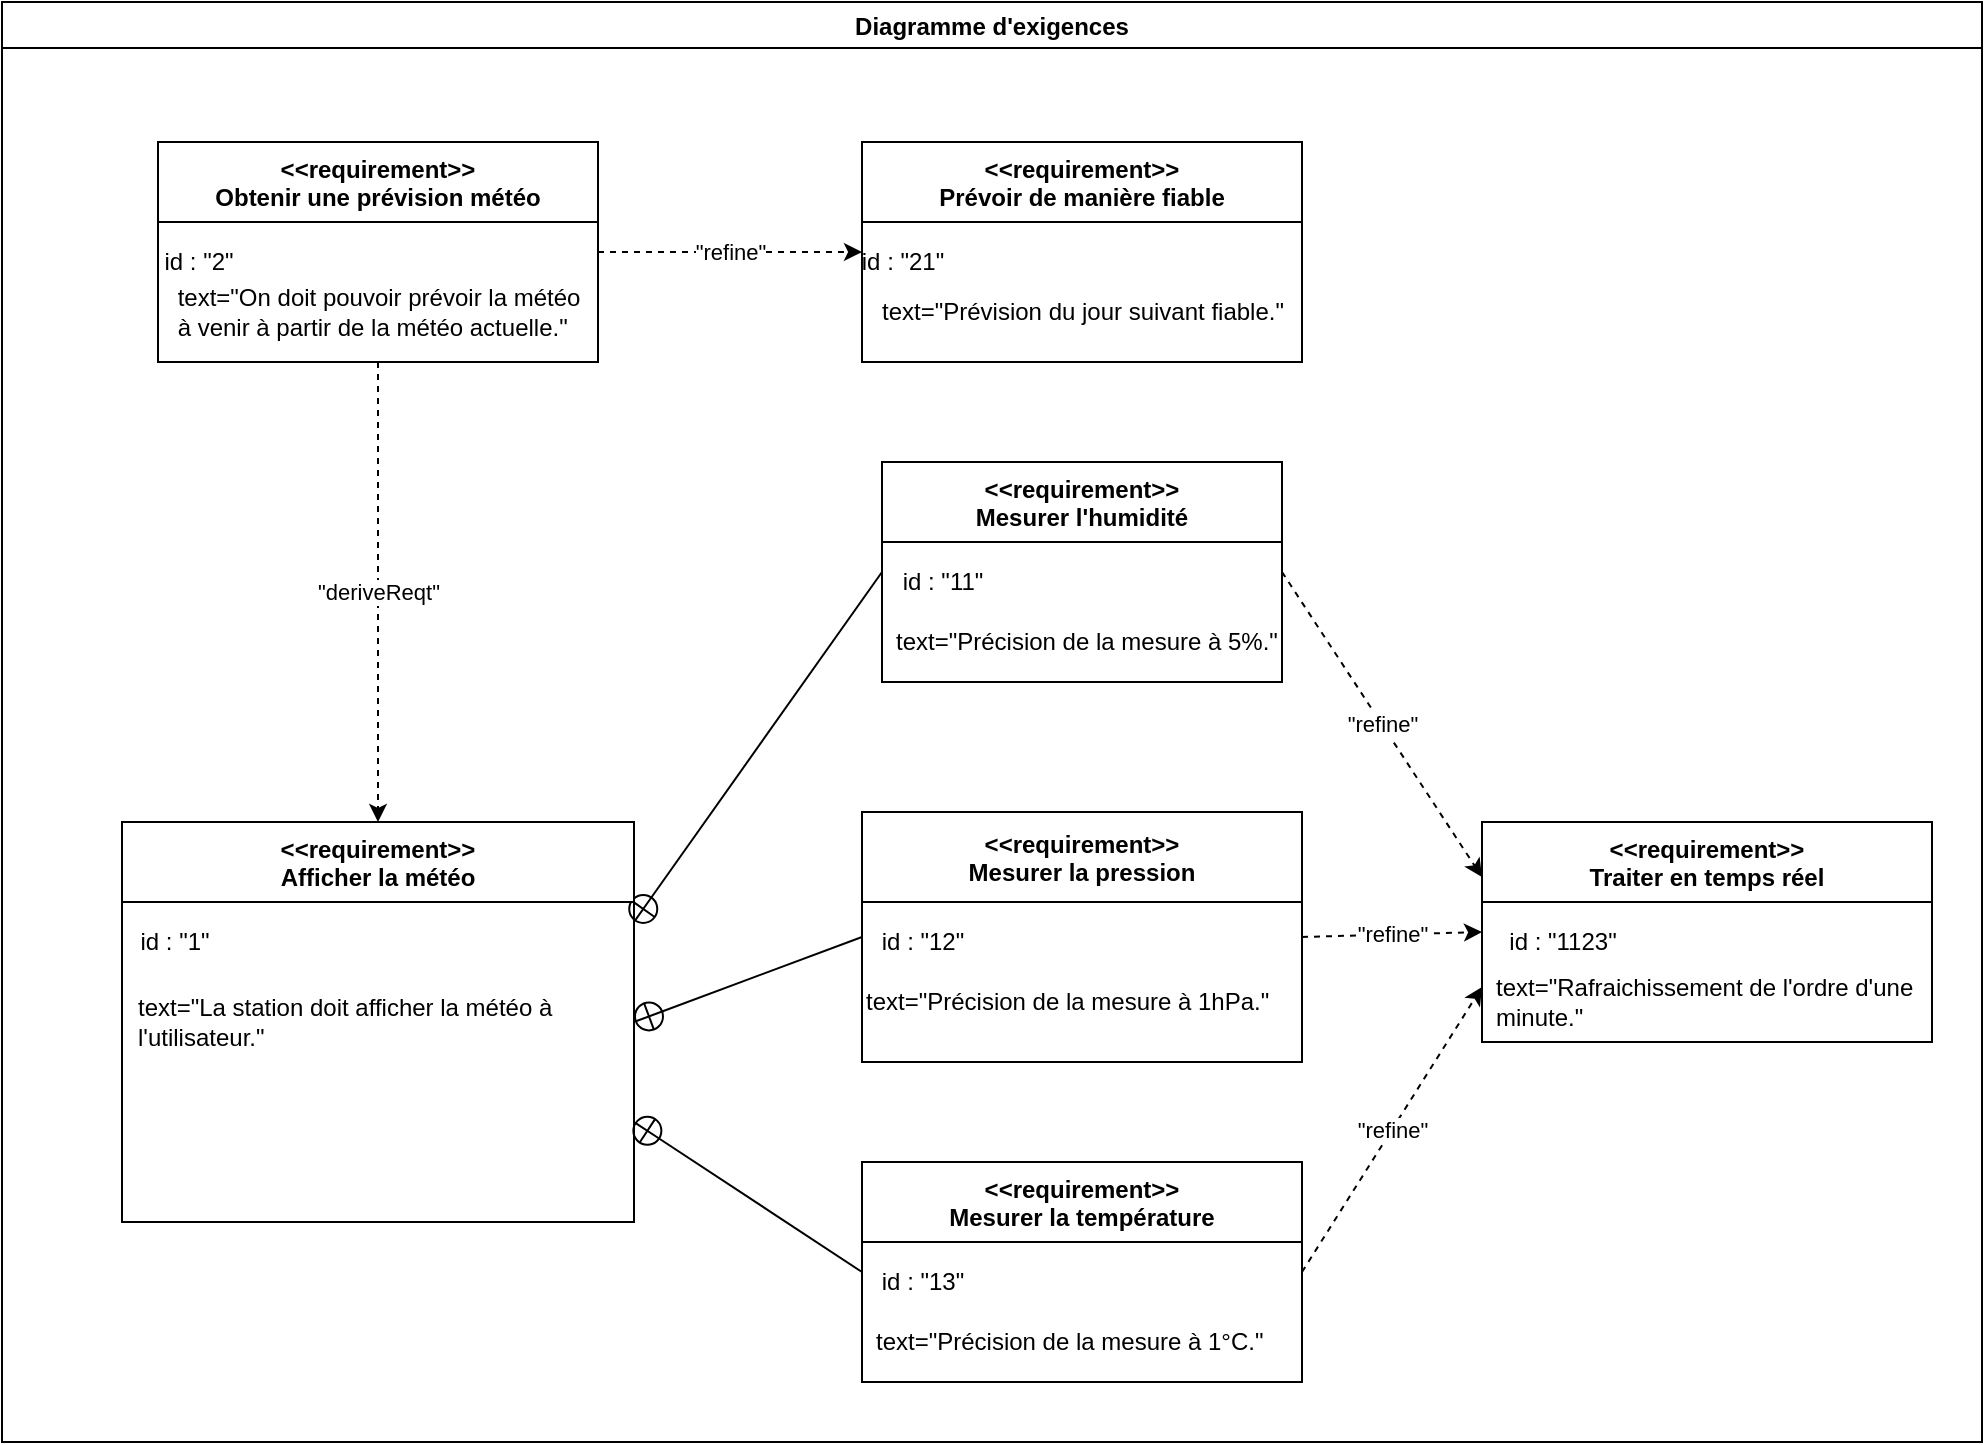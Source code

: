 <mxfile version="16.6.5" type="github">
  <diagram id="yd7fFxd1aYqqF2T_Rk8k" name="Page-1">
    <mxGraphModel dx="1182" dy="764" grid="1" gridSize="10" guides="1" tooltips="1" connect="1" arrows="1" fold="1" page="1" pageScale="1" pageWidth="827" pageHeight="1169" math="0" shadow="0">
      <root>
        <mxCell id="0" />
        <mxCell id="1" parent="0" />
        <mxCell id="zLWbSg0s4QKfMcLJN8sy-15" style="rounded=0;orthogonalLoop=1;jettySize=auto;html=1;exitX=0;exitY=0.5;exitDx=0;exitDy=0;endArrow=circlePlus;endFill=0;entryX=1;entryY=0.25;entryDx=0;entryDy=0;" edge="1" parent="1" source="zLWbSg0s4QKfMcLJN8sy-1" target="zLWbSg0s4QKfMcLJN8sy-4">
          <mxGeometry relative="1" as="geometry">
            <mxPoint x="310" y="570" as="targetPoint" />
          </mxGeometry>
        </mxCell>
        <mxCell id="zLWbSg0s4QKfMcLJN8sy-18" value="&quot;refine&quot;" style="edgeStyle=none;rounded=0;orthogonalLoop=1;jettySize=auto;html=1;exitX=1;exitY=0.5;exitDx=0;exitDy=0;entryX=0;entryY=0.25;entryDx=0;entryDy=0;endArrow=classic;endFill=1;dashed=1;" edge="1" parent="1" source="zLWbSg0s4QKfMcLJN8sy-1" target="zLWbSg0s4QKfMcLJN8sy-14">
          <mxGeometry relative="1" as="geometry" />
        </mxCell>
        <mxCell id="zLWbSg0s4QKfMcLJN8sy-1" value="&lt;&lt;requirement&gt;&gt;&#xa;Mesurer l&#39;humidité" style="swimlane;startSize=40;" vertex="1" parent="1">
          <mxGeometry x="480" y="330" width="200" height="110" as="geometry" />
        </mxCell>
        <mxCell id="zLWbSg0s4QKfMcLJN8sy-24" value="id : &quot;11&quot;" style="text;html=1;align=center;verticalAlign=middle;resizable=0;points=[];autosize=1;strokeColor=none;fillColor=none;" vertex="1" parent="zLWbSg0s4QKfMcLJN8sy-1">
          <mxGeometry y="50" width="60" height="20" as="geometry" />
        </mxCell>
        <mxCell id="zLWbSg0s4QKfMcLJN8sy-16" style="edgeStyle=none;rounded=0;orthogonalLoop=1;jettySize=auto;html=1;exitX=0;exitY=0.5;exitDx=0;exitDy=0;entryX=1;entryY=0.5;entryDx=0;entryDy=0;endArrow=circlePlus;endFill=0;" edge="1" parent="1" source="zLWbSg0s4QKfMcLJN8sy-2" target="zLWbSg0s4QKfMcLJN8sy-4">
          <mxGeometry relative="1" as="geometry" />
        </mxCell>
        <mxCell id="zLWbSg0s4QKfMcLJN8sy-19" value="&quot;refine&quot;" style="edgeStyle=none;rounded=0;orthogonalLoop=1;jettySize=auto;html=1;exitX=1;exitY=0.5;exitDx=0;exitDy=0;entryX=0;entryY=0.5;entryDx=0;entryDy=0;dashed=1;endArrow=classic;endFill=1;" edge="1" parent="1" source="zLWbSg0s4QKfMcLJN8sy-2" target="zLWbSg0s4QKfMcLJN8sy-14">
          <mxGeometry relative="1" as="geometry" />
        </mxCell>
        <mxCell id="zLWbSg0s4QKfMcLJN8sy-2" value="&lt;&lt;requirement&gt;&gt;&#xa;Mesurer la pression" style="swimlane;startSize=45;" vertex="1" parent="1">
          <mxGeometry x="470" y="505" width="220" height="125" as="geometry" />
        </mxCell>
        <mxCell id="zLWbSg0s4QKfMcLJN8sy-25" value="id : &quot;12&quot;" style="text;html=1;align=center;verticalAlign=middle;resizable=0;points=[];autosize=1;strokeColor=none;fillColor=none;" vertex="1" parent="zLWbSg0s4QKfMcLJN8sy-2">
          <mxGeometry y="55" width="60" height="20" as="geometry" />
        </mxCell>
        <mxCell id="zLWbSg0s4QKfMcLJN8sy-35" value="text=&quot;Précision de la mesure à 1hPa.&quot;" style="text;html=1;align=left;verticalAlign=middle;resizable=0;points=[];autosize=1;strokeColor=none;fillColor=none;" vertex="1" parent="zLWbSg0s4QKfMcLJN8sy-2">
          <mxGeometry y="85" width="220" height="20" as="geometry" />
        </mxCell>
        <mxCell id="zLWbSg0s4QKfMcLJN8sy-17" style="edgeStyle=none;rounded=0;orthogonalLoop=1;jettySize=auto;html=1;exitX=0;exitY=0.5;exitDx=0;exitDy=0;entryX=1;entryY=0.75;entryDx=0;entryDy=0;endArrow=circlePlus;endFill=0;" edge="1" parent="1" source="zLWbSg0s4QKfMcLJN8sy-3" target="zLWbSg0s4QKfMcLJN8sy-4">
          <mxGeometry relative="1" as="geometry" />
        </mxCell>
        <mxCell id="zLWbSg0s4QKfMcLJN8sy-20" value="&quot;refine&quot;" style="edgeStyle=none;rounded=0;orthogonalLoop=1;jettySize=auto;html=1;exitX=1;exitY=0.5;exitDx=0;exitDy=0;entryX=0;entryY=0.75;entryDx=0;entryDy=0;dashed=1;endArrow=classic;endFill=1;" edge="1" parent="1" source="zLWbSg0s4QKfMcLJN8sy-3" target="zLWbSg0s4QKfMcLJN8sy-14">
          <mxGeometry relative="1" as="geometry" />
        </mxCell>
        <mxCell id="zLWbSg0s4QKfMcLJN8sy-3" value="&lt;&lt;requirement&gt;&gt;&#xa;Mesurer la température" style="swimlane;startSize=40;" vertex="1" parent="1">
          <mxGeometry x="470" y="680" width="220" height="110" as="geometry" />
        </mxCell>
        <mxCell id="zLWbSg0s4QKfMcLJN8sy-26" value="id : &quot;13&quot;" style="text;html=1;align=center;verticalAlign=middle;resizable=0;points=[];autosize=1;strokeColor=none;fillColor=none;" vertex="1" parent="zLWbSg0s4QKfMcLJN8sy-3">
          <mxGeometry y="50" width="60" height="20" as="geometry" />
        </mxCell>
        <mxCell id="zLWbSg0s4QKfMcLJN8sy-36" value="text=&quot;Précision de la mesure à 1°C.&quot;" style="text;html=1;align=left;verticalAlign=middle;resizable=0;points=[];autosize=1;strokeColor=none;fillColor=none;" vertex="1" parent="zLWbSg0s4QKfMcLJN8sy-3">
          <mxGeometry x="5" y="80" width="210" height="20" as="geometry" />
        </mxCell>
        <mxCell id="zLWbSg0s4QKfMcLJN8sy-4" value="&lt;&lt;requirement&gt;&gt;&#xa;Afficher la météo" style="swimlane;startSize=40;" vertex="1" parent="1">
          <mxGeometry x="100" y="510" width="256" height="200" as="geometry" />
        </mxCell>
        <mxCell id="zLWbSg0s4QKfMcLJN8sy-9" value="id : &quot;1&quot;" style="text;html=1;align=center;verticalAlign=middle;resizable=0;points=[];autosize=1;strokeColor=none;fillColor=none;" vertex="1" parent="zLWbSg0s4QKfMcLJN8sy-4">
          <mxGeometry x="1" y="50" width="50" height="20" as="geometry" />
        </mxCell>
        <mxCell id="zLWbSg0s4QKfMcLJN8sy-30" value="text=&quot;La station doit afficher la météo à &lt;br&gt;l&#39;utilisateur.&quot;" style="text;html=1;align=left;verticalAlign=middle;resizable=0;points=[];autosize=1;strokeColor=none;fillColor=none;" vertex="1" parent="zLWbSg0s4QKfMcLJN8sy-4">
          <mxGeometry x="6" y="85" width="220" height="30" as="geometry" />
        </mxCell>
        <mxCell id="zLWbSg0s4QKfMcLJN8sy-22" value="&quot;deriveReqt&quot;" style="edgeStyle=none;rounded=0;orthogonalLoop=1;jettySize=auto;html=1;exitX=0.5;exitY=1;exitDx=0;exitDy=0;entryX=0.5;entryY=0;entryDx=0;entryDy=0;dashed=1;endArrow=classic;endFill=1;" edge="1" parent="1" source="zLWbSg0s4QKfMcLJN8sy-12" target="zLWbSg0s4QKfMcLJN8sy-4">
          <mxGeometry relative="1" as="geometry" />
        </mxCell>
        <mxCell id="zLWbSg0s4QKfMcLJN8sy-41" value="&quot;refine&quot;" style="edgeStyle=none;rounded=0;orthogonalLoop=1;jettySize=auto;html=1;exitX=1;exitY=0.5;exitDx=0;exitDy=0;entryX=0;entryY=0.5;entryDx=0;entryDy=0;dashed=1;endArrow=classic;endFill=1;" edge="1" parent="1" source="zLWbSg0s4QKfMcLJN8sy-12" target="zLWbSg0s4QKfMcLJN8sy-38">
          <mxGeometry relative="1" as="geometry" />
        </mxCell>
        <mxCell id="zLWbSg0s4QKfMcLJN8sy-12" value="&lt;&lt;requirement&gt;&gt;&#xa;Obtenir une prévision météo" style="swimlane;startSize=40;" vertex="1" parent="1">
          <mxGeometry x="118" y="170" width="220" height="110" as="geometry" />
        </mxCell>
        <mxCell id="zLWbSg0s4QKfMcLJN8sy-28" value="id : &quot;2&quot;" style="text;html=1;align=center;verticalAlign=middle;resizable=0;points=[];autosize=1;strokeColor=none;fillColor=none;" vertex="1" parent="zLWbSg0s4QKfMcLJN8sy-12">
          <mxGeometry x="-5" y="50" width="50" height="20" as="geometry" />
        </mxCell>
        <mxCell id="zLWbSg0s4QKfMcLJN8sy-32" value="text=&quot;On doit pouvoir prévoir la météo&lt;br&gt;&lt;div style=&quot;text-align: left&quot;&gt;&lt;span&gt;à venir à partir de la météo actuelle.&quot;&lt;/span&gt;&lt;/div&gt;" style="text;html=1;align=center;verticalAlign=middle;resizable=0;points=[];autosize=1;strokeColor=none;fillColor=none;" vertex="1" parent="zLWbSg0s4QKfMcLJN8sy-12">
          <mxGeometry y="70" width="220" height="30" as="geometry" />
        </mxCell>
        <mxCell id="zLWbSg0s4QKfMcLJN8sy-14" value="&lt;&lt;requirement&gt;&gt;&#xa;Traiter en temps réel" style="swimlane;startSize=40;" vertex="1" parent="1">
          <mxGeometry x="780" y="510" width="225" height="110" as="geometry" />
        </mxCell>
        <mxCell id="zLWbSg0s4QKfMcLJN8sy-37" value="text=&quot;Rafraichissement de l&#39;ordre d&#39;une &lt;br&gt;minute.&quot;" style="text;html=1;align=left;verticalAlign=middle;resizable=0;points=[];autosize=1;strokeColor=none;fillColor=none;" vertex="1" parent="zLWbSg0s4QKfMcLJN8sy-14">
          <mxGeometry x="5" y="75" width="220" height="30" as="geometry" />
        </mxCell>
        <mxCell id="zLWbSg0s4QKfMcLJN8sy-27" value="id : &quot;1123&quot;" style="text;html=1;align=center;verticalAlign=middle;resizable=0;points=[];autosize=1;strokeColor=none;fillColor=none;" vertex="1" parent="1">
          <mxGeometry x="785" y="560" width="70" height="20" as="geometry" />
        </mxCell>
        <mxCell id="zLWbSg0s4QKfMcLJN8sy-34" value="text=&quot;Précision de la mesure à 5%.&quot;" style="text;html=1;align=left;verticalAlign=middle;resizable=0;points=[];autosize=1;strokeColor=none;fillColor=none;" vertex="1" parent="1">
          <mxGeometry x="485" y="410" width="210" height="20" as="geometry" />
        </mxCell>
        <mxCell id="zLWbSg0s4QKfMcLJN8sy-38" value="&lt;&lt;requirement&gt;&gt;&#xa;Prévoir de manière fiable" style="swimlane;startSize=40;" vertex="1" parent="1">
          <mxGeometry x="470" y="170" width="220" height="110" as="geometry" />
        </mxCell>
        <mxCell id="zLWbSg0s4QKfMcLJN8sy-39" value="id : &quot;21&quot;" style="text;html=1;align=center;verticalAlign=middle;resizable=0;points=[];autosize=1;strokeColor=none;fillColor=none;" vertex="1" parent="zLWbSg0s4QKfMcLJN8sy-38">
          <mxGeometry x="-10" y="50" width="60" height="20" as="geometry" />
        </mxCell>
        <mxCell id="zLWbSg0s4QKfMcLJN8sy-40" value="text=&quot;Prévision du jour suivant fiable.&quot;" style="text;html=1;align=center;verticalAlign=middle;resizable=0;points=[];autosize=1;strokeColor=none;fillColor=none;" vertex="1" parent="zLWbSg0s4QKfMcLJN8sy-38">
          <mxGeometry y="75" width="220" height="20" as="geometry" />
        </mxCell>
        <mxCell id="zLWbSg0s4QKfMcLJN8sy-42" value="Diagramme d&#39;exigences" style="swimlane;" vertex="1" parent="1">
          <mxGeometry x="40" y="100" width="990" height="720" as="geometry" />
        </mxCell>
      </root>
    </mxGraphModel>
  </diagram>
</mxfile>
